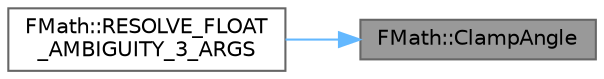 digraph "FMath::ClampAngle"
{
 // INTERACTIVE_SVG=YES
 // LATEX_PDF_SIZE
  bgcolor="transparent";
  edge [fontname=Helvetica,fontsize=10,labelfontname=Helvetica,labelfontsize=10];
  node [fontname=Helvetica,fontsize=10,shape=box,height=0.2,width=0.4];
  rankdir="RL";
  Node1 [id="Node000001",label="FMath::ClampAngle",height=0.2,width=0.4,color="gray40", fillcolor="grey60", style="filled", fontcolor="black",tooltip="Clamps an arbitrary angle to be between the given angles."];
  Node1 -> Node2 [id="edge1_Node000001_Node000002",dir="back",color="steelblue1",style="solid",tooltip=" "];
  Node2 [id="Node000002",label="FMath::RESOLVE_FLOAT\l_AMBIGUITY_3_ARGS",height=0.2,width=0.4,color="grey40", fillcolor="white", style="filled",URL="$dc/d20/structFMath.html#a006187998b815df9ec282cb4e54f181a",tooltip=" "];
}
